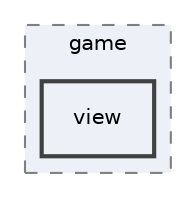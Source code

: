 digraph "include/game/view"
{
 // LATEX_PDF_SIZE
  edge [fontname="Helvetica",fontsize="10",labelfontname="Helvetica",labelfontsize="10"];
  node [fontname="Helvetica",fontsize="10",shape=record];
  compound=true
  subgraph clusterdir_f307a46daed1218fee22380d1eacedba {
    graph [ bgcolor="#edf0f7", pencolor="grey50", style="filled,dashed,", label="game", fontname="Helvetica", fontsize="10", URL="dir_f307a46daed1218fee22380d1eacedba.html"]
  dir_9f6ae01267199e14561082e946105c12 [shape=box, label="view", style="filled,bold,", fillcolor="#edf0f7", color="grey25", URL="dir_9f6ae01267199e14561082e946105c12.html"];
  }
}
